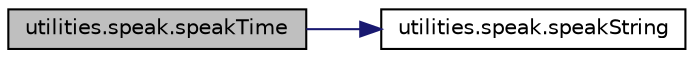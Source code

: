 digraph "utilities.speak.speakTime"
{
  edge [fontname="Helvetica",fontsize="10",labelfontname="Helvetica",labelfontsize="10"];
  node [fontname="Helvetica",fontsize="10",shape=record];
  rankdir="LR";
  Node1 [label="utilities.speak.speakTime",height=0.2,width=0.4,color="black", fillcolor="grey75", style="filled" fontcolor="black"];
  Node1 -> Node2 [color="midnightblue",fontsize="10",style="solid",fontname="Helvetica"];
  Node2 [label="utilities.speak.speakString",height=0.2,width=0.4,color="black", fillcolor="white", style="filled",URL="$namespaceutilities_1_1speak.html#a042e05d1953189315627a8f01e828850"];
}

